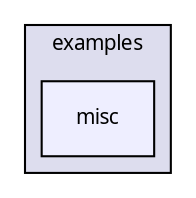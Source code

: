 digraph "misc" {
  compound=true
  node [ fontsize="10", fontname="FreeSans.ttf"];
  edge [ labelfontsize="10", labelfontname="FreeSans.ttf"];
  subgraph clusterdir_c338a0fe4a5498415556b59ba12fd991 {
    graph [ bgcolor="#ddddee", pencolor="black", label="examples" fontname="FreeSans.ttf", fontsize="10", URL="dir_c338a0fe4a5498415556b59ba12fd991.html"]
  dir_64b42a38ca0dba37999b475f443426c2 [shape=box, label="misc", style="filled", fillcolor="#eeeeff", pencolor="black", URL="dir_64b42a38ca0dba37999b475f443426c2.html"];
  }
}
